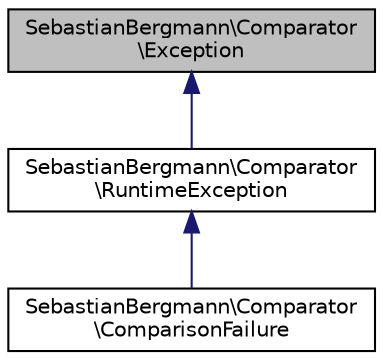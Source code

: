 digraph "SebastianBergmann\Comparator\Exception"
{
  edge [fontname="Helvetica",fontsize="10",labelfontname="Helvetica",labelfontsize="10"];
  node [fontname="Helvetica",fontsize="10",shape=record];
  Node0 [label="SebastianBergmann\\Comparator\l\\Exception",height=0.2,width=0.4,color="black", fillcolor="grey75", style="filled", fontcolor="black"];
  Node0 -> Node1 [dir="back",color="midnightblue",fontsize="10",style="solid",fontname="Helvetica"];
  Node1 [label="SebastianBergmann\\Comparator\l\\RuntimeException",height=0.2,width=0.4,color="black", fillcolor="white", style="filled",URL="$classSebastianBergmann_1_1Comparator_1_1RuntimeException.html"];
  Node1 -> Node2 [dir="back",color="midnightblue",fontsize="10",style="solid",fontname="Helvetica"];
  Node2 [label="SebastianBergmann\\Comparator\l\\ComparisonFailure",height=0.2,width=0.4,color="black", fillcolor="white", style="filled",URL="$classSebastianBergmann_1_1Comparator_1_1ComparisonFailure.html"];
}
